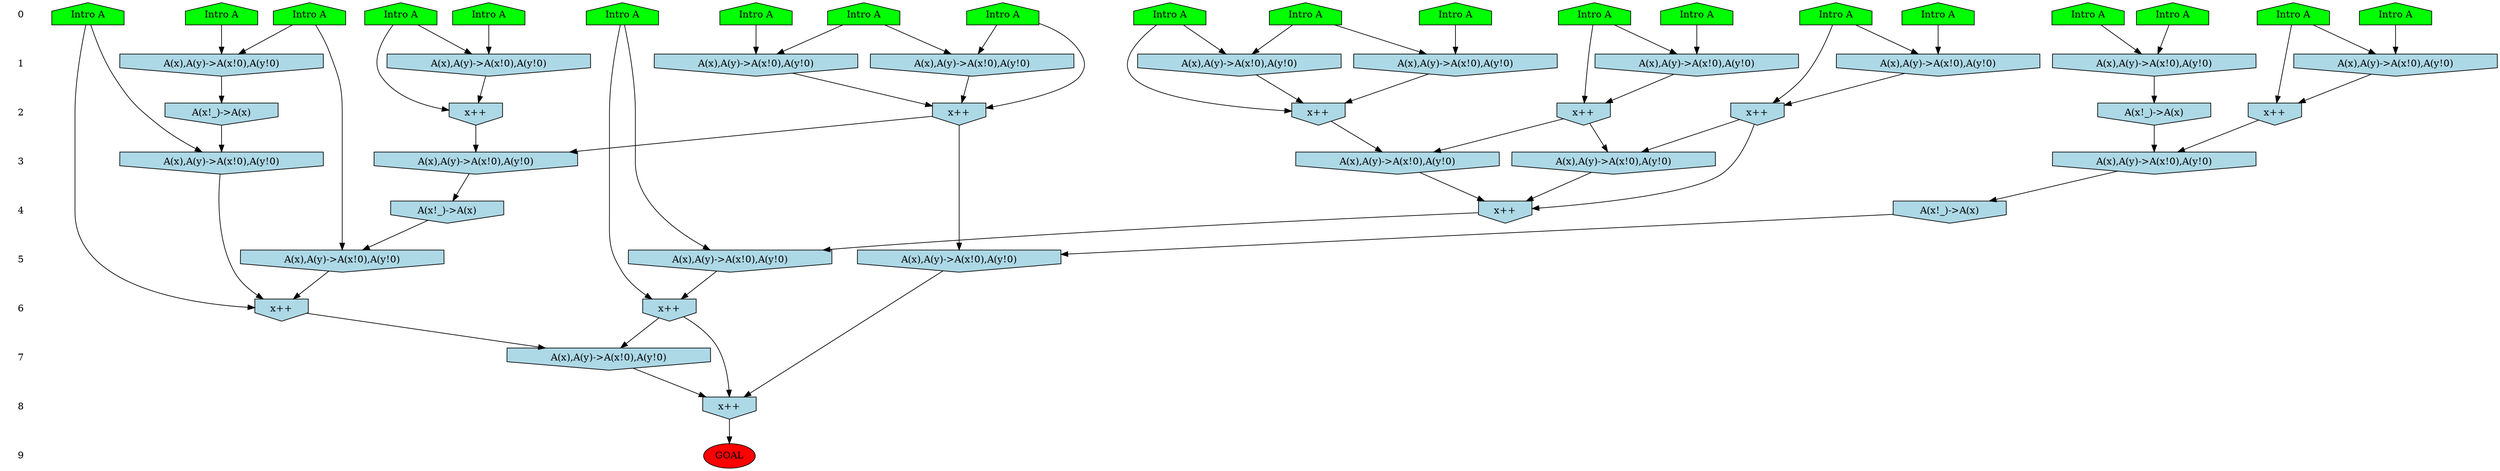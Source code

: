 /* Compression of 1 causal flows obtained in average at 2.779961E+00 t.u */
/* Compressed causal flows were: [876] */
digraph G{
 ranksep=.5 ; 
{ rank = same ; "0" [shape=plaintext] ; node_1 [label ="Intro A", shape=house, style=filled, fillcolor=green] ;
node_2 [label ="Intro A", shape=house, style=filled, fillcolor=green] ;
node_3 [label ="Intro A", shape=house, style=filled, fillcolor=green] ;
node_4 [label ="Intro A", shape=house, style=filled, fillcolor=green] ;
node_5 [label ="Intro A", shape=house, style=filled, fillcolor=green] ;
node_6 [label ="Intro A", shape=house, style=filled, fillcolor=green] ;
node_7 [label ="Intro A", shape=house, style=filled, fillcolor=green] ;
node_8 [label ="Intro A", shape=house, style=filled, fillcolor=green] ;
node_9 [label ="Intro A", shape=house, style=filled, fillcolor=green] ;
node_10 [label ="Intro A", shape=house, style=filled, fillcolor=green] ;
node_11 [label ="Intro A", shape=house, style=filled, fillcolor=green] ;
node_12 [label ="Intro A", shape=house, style=filled, fillcolor=green] ;
node_13 [label ="Intro A", shape=house, style=filled, fillcolor=green] ;
node_14 [label ="Intro A", shape=house, style=filled, fillcolor=green] ;
node_15 [label ="Intro A", shape=house, style=filled, fillcolor=green] ;
node_16 [label ="Intro A", shape=house, style=filled, fillcolor=green] ;
node_17 [label ="Intro A", shape=house, style=filled, fillcolor=green] ;
node_18 [label ="Intro A", shape=house, style=filled, fillcolor=green] ;
node_19 [label ="Intro A", shape=house, style=filled, fillcolor=green] ;
node_20 [label ="Intro A", shape=house, style=filled, fillcolor=green] ;
}
{ rank = same ; "1" [shape=plaintext] ; node_21 [label="A(x),A(y)->A(x!0),A(y!0)", shape=invhouse, style=filled, fillcolor = lightblue] ;
node_22 [label="A(x),A(y)->A(x!0),A(y!0)", shape=invhouse, style=filled, fillcolor = lightblue] ;
node_23 [label="A(x),A(y)->A(x!0),A(y!0)", shape=invhouse, style=filled, fillcolor = lightblue] ;
node_24 [label="A(x),A(y)->A(x!0),A(y!0)", shape=invhouse, style=filled, fillcolor = lightblue] ;
node_26 [label="A(x),A(y)->A(x!0),A(y!0)", shape=invhouse, style=filled, fillcolor = lightblue] ;
node_28 [label="A(x),A(y)->A(x!0),A(y!0)", shape=invhouse, style=filled, fillcolor = lightblue] ;
node_29 [label="A(x),A(y)->A(x!0),A(y!0)", shape=invhouse, style=filled, fillcolor = lightblue] ;
node_30 [label="A(x),A(y)->A(x!0),A(y!0)", shape=invhouse, style=filled, fillcolor = lightblue] ;
node_36 [label="A(x),A(y)->A(x!0),A(y!0)", shape=invhouse, style=filled, fillcolor = lightblue] ;
node_40 [label="A(x),A(y)->A(x!0),A(y!0)", shape=invhouse, style=filled, fillcolor = lightblue] ;
}
{ rank = same ; "2" [shape=plaintext] ; node_25 [label="x++", shape=invhouse, style=filled, fillcolor = lightblue] ;
node_27 [label="x++", shape=invhouse, style=filled, fillcolor = lightblue] ;
node_32 [label="x++", shape=invhouse, style=filled, fillcolor = lightblue] ;
node_34 [label="x++", shape=invhouse, style=filled, fillcolor = lightblue] ;
node_35 [label="x++", shape=invhouse, style=filled, fillcolor = lightblue] ;
node_37 [label="x++", shape=invhouse, style=filled, fillcolor = lightblue] ;
node_39 [label="A(x!_)->A(x)", shape=invhouse, style=filled, fillcolor = lightblue] ;
node_47 [label="A(x!_)->A(x)", shape=invhouse, style=filled, fillcolor = lightblue] ;
}
{ rank = same ; "3" [shape=plaintext] ; node_31 [label="A(x),A(y)->A(x!0),A(y!0)", shape=invhouse, style=filled, fillcolor = lightblue] ;
node_41 [label="A(x),A(y)->A(x!0),A(y!0)", shape=invhouse, style=filled, fillcolor = lightblue] ;
node_42 [label="A(x),A(y)->A(x!0),A(y!0)", shape=invhouse, style=filled, fillcolor = lightblue] ;
node_43 [label="A(x),A(y)->A(x!0),A(y!0)", shape=invhouse, style=filled, fillcolor = lightblue] ;
node_48 [label="A(x),A(y)->A(x!0),A(y!0)", shape=invhouse, style=filled, fillcolor = lightblue] ;
}
{ rank = same ; "4" [shape=plaintext] ; node_33 [label="A(x!_)->A(x)", shape=invhouse, style=filled, fillcolor = lightblue] ;
node_44 [label="x++", shape=invhouse, style=filled, fillcolor = lightblue] ;
node_49 [label="A(x!_)->A(x)", shape=invhouse, style=filled, fillcolor = lightblue] ;
}
{ rank = same ; "5" [shape=plaintext] ; node_38 [label="A(x),A(y)->A(x!0),A(y!0)", shape=invhouse, style=filled, fillcolor = lightblue] ;
node_45 [label="A(x),A(y)->A(x!0),A(y!0)", shape=invhouse, style=filled, fillcolor = lightblue] ;
node_50 [label="A(x),A(y)->A(x!0),A(y!0)", shape=invhouse, style=filled, fillcolor = lightblue] ;
}
{ rank = same ; "6" [shape=plaintext] ; node_46 [label="x++", shape=invhouse, style=filled, fillcolor = lightblue] ;
node_51 [label="x++", shape=invhouse, style=filled, fillcolor = lightblue] ;
}
{ rank = same ; "7" [shape=plaintext] ; node_52 [label="A(x),A(y)->A(x!0),A(y!0)", shape=invhouse, style=filled, fillcolor = lightblue] ;
}
{ rank = same ; "8" [shape=plaintext] ; node_53 [label="x++", shape=invhouse, style=filled, fillcolor = lightblue] ;
}
{ rank = same ; "9" [shape=plaintext] ; node_54 [label ="GOAL", style=filled, fillcolor=red] ;
}
"0" -> "1" [style="invis"]; 
"1" -> "2" [style="invis"]; 
"2" -> "3" [style="invis"]; 
"3" -> "4" [style="invis"]; 
"4" -> "5" [style="invis"]; 
"5" -> "6" [style="invis"]; 
"6" -> "7" [style="invis"]; 
"7" -> "8" [style="invis"]; 
"8" -> "9" [style="invis"]; 
node_13 -> node_21
node_18 -> node_21
node_9 -> node_22
node_16 -> node_22
node_8 -> node_23
node_19 -> node_23
node_17 -> node_24
node_19 -> node_24
node_16 -> node_25
node_22 -> node_25
node_1 -> node_26
node_12 -> node_26
node_8 -> node_27
node_23 -> node_27
node_24 -> node_27
node_11 -> node_28
node_14 -> node_28
node_4 -> node_29
node_7 -> node_29
node_6 -> node_30
node_15 -> node_30
node_25 -> node_31
node_27 -> node_31
node_11 -> node_32
node_28 -> node_32
node_31 -> node_33
node_6 -> node_34
node_30 -> node_34
node_7 -> node_35
node_29 -> node_35
node_1 -> node_36
node_3 -> node_36
node_3 -> node_37
node_26 -> node_37
node_36 -> node_37
node_13 -> node_38
node_33 -> node_38
node_21 -> node_39
node_2 -> node_40
node_5 -> node_40
node_34 -> node_41
node_35 -> node_41
node_10 -> node_42
node_39 -> node_42
node_34 -> node_43
node_37 -> node_43
node_35 -> node_44
node_41 -> node_44
node_43 -> node_44
node_20 -> node_45
node_44 -> node_45
node_10 -> node_46
node_38 -> node_46
node_42 -> node_46
node_40 -> node_47
node_32 -> node_48
node_47 -> node_48
node_48 -> node_49
node_27 -> node_50
node_49 -> node_50
node_20 -> node_51
node_45 -> node_51
node_46 -> node_52
node_51 -> node_52
node_50 -> node_53
node_51 -> node_53
node_52 -> node_53
node_53 -> node_54
}
/*
 Dot generation time: 0.000183
*/